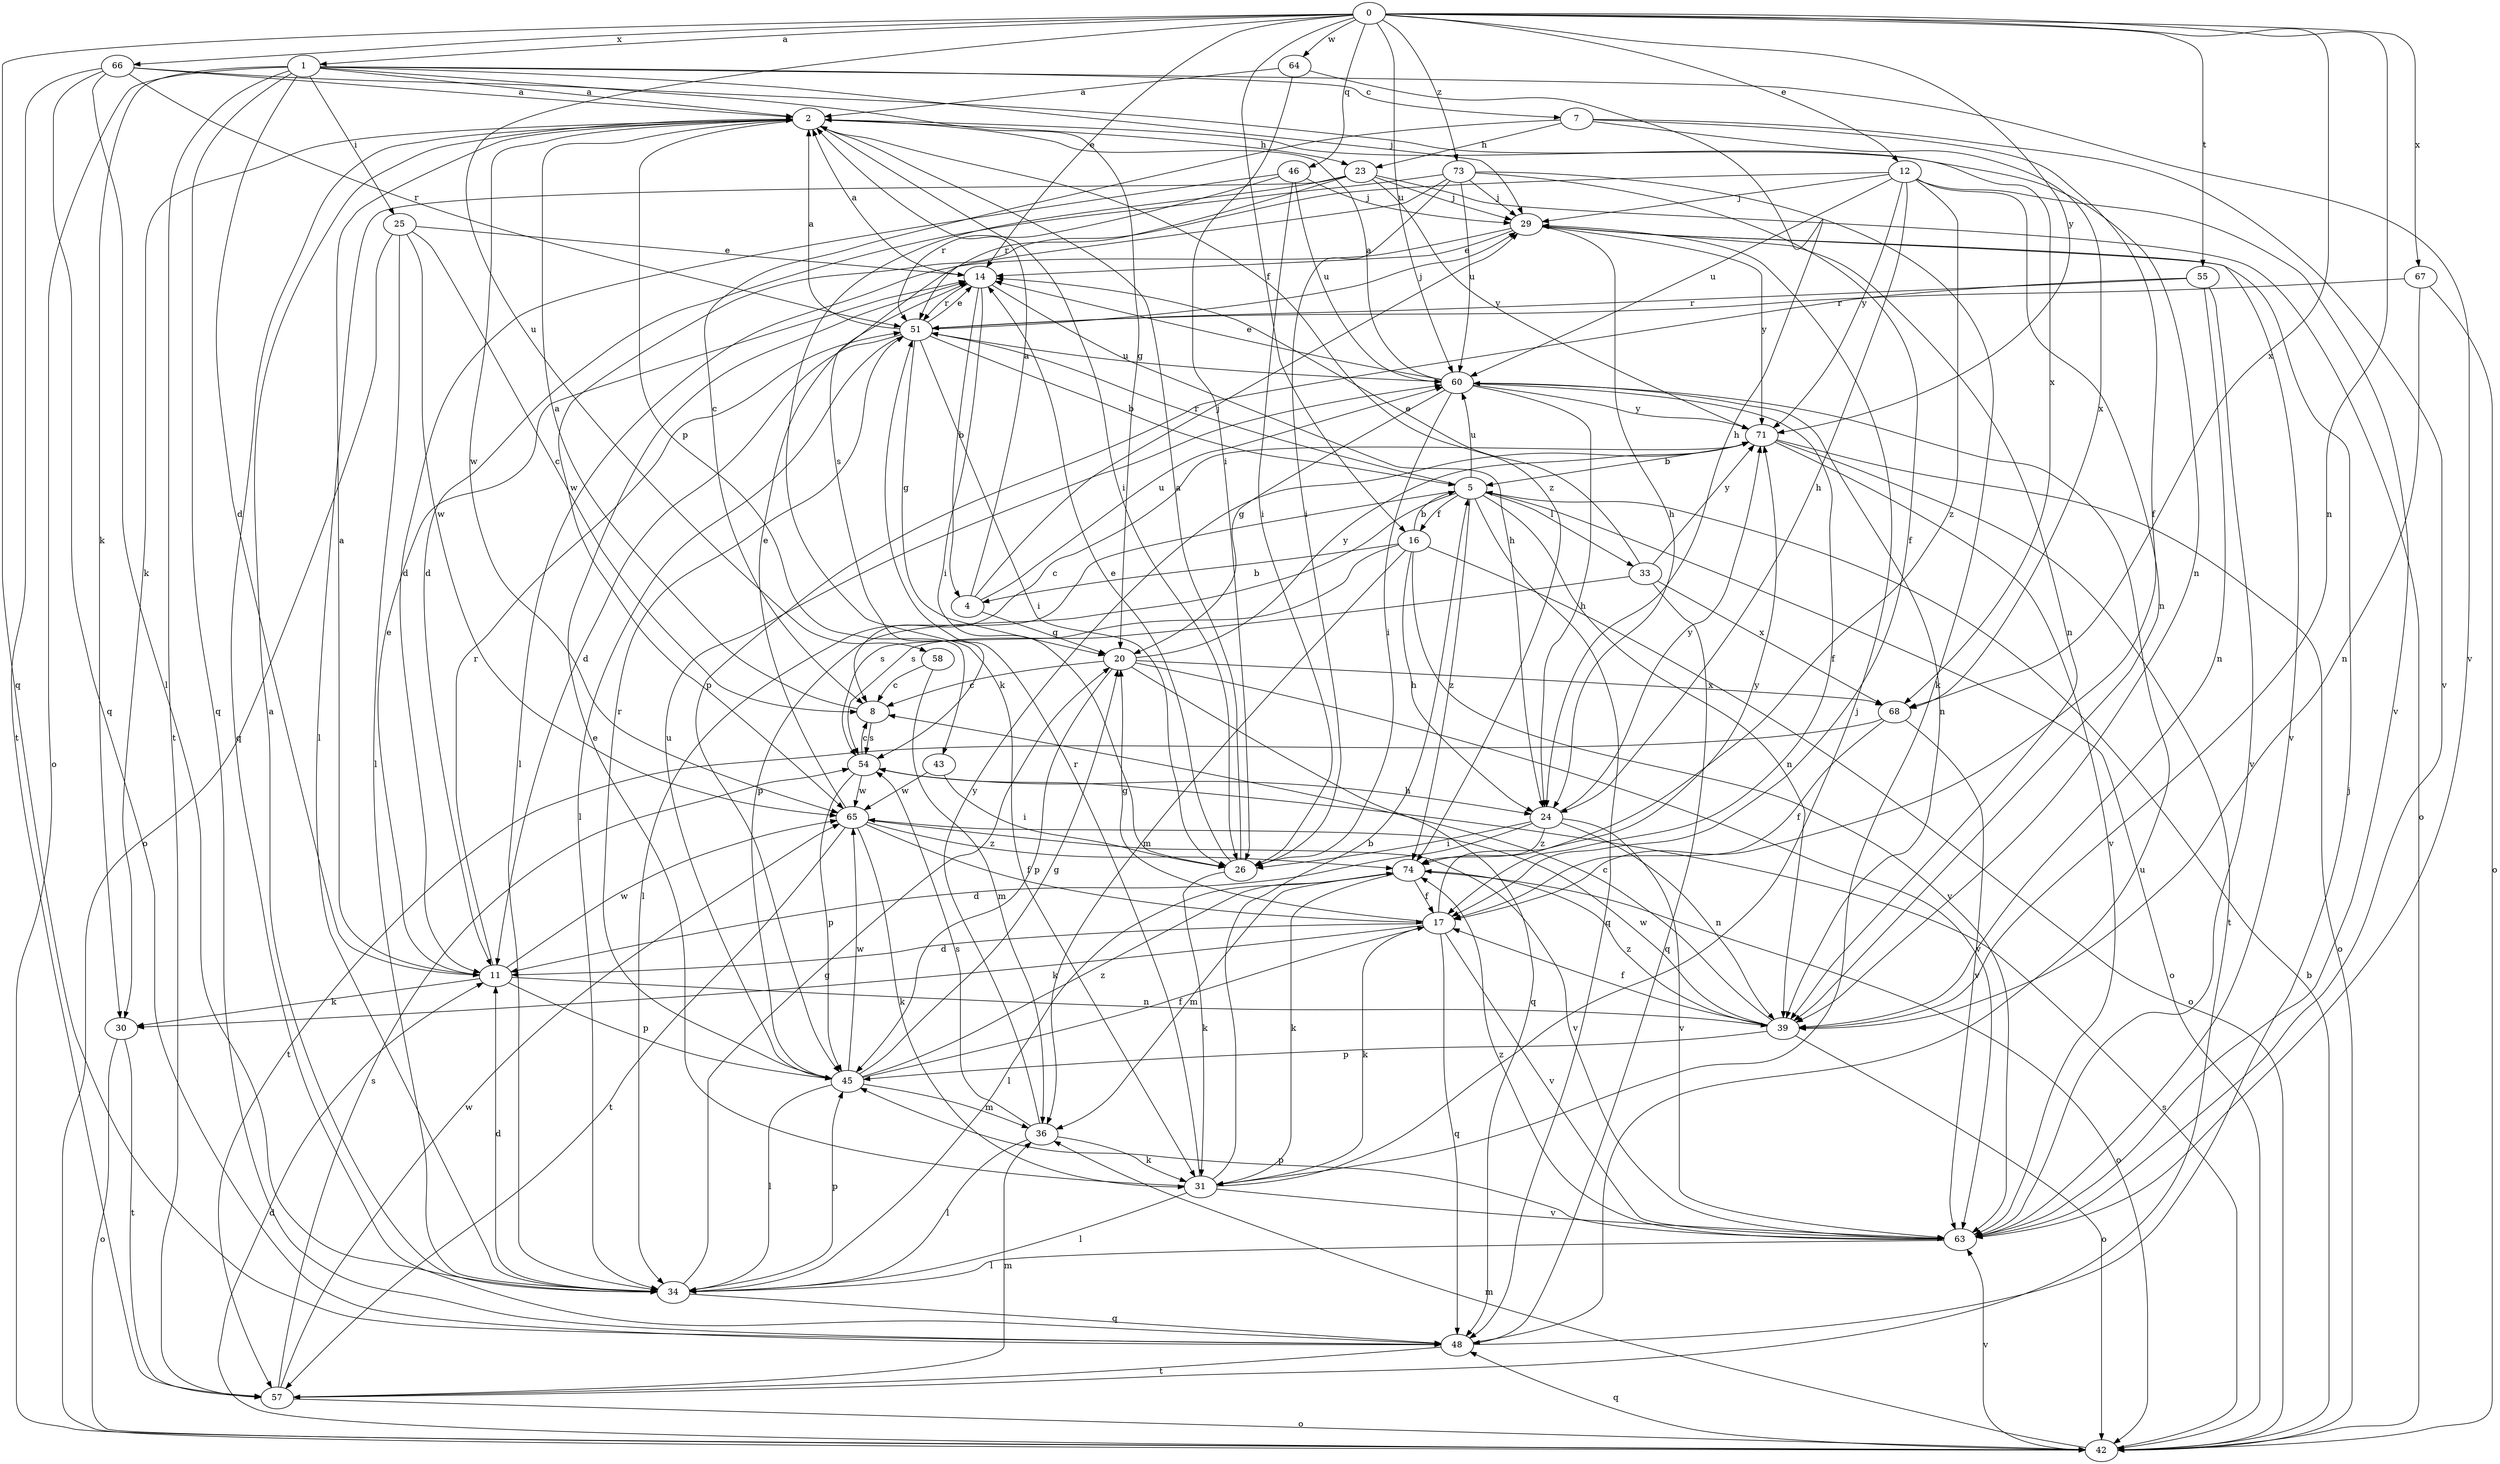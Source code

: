 strict digraph  {
0;
1;
2;
4;
5;
7;
8;
11;
12;
14;
16;
17;
20;
23;
24;
25;
26;
29;
30;
31;
33;
34;
36;
39;
42;
43;
45;
46;
48;
51;
54;
55;
57;
58;
60;
63;
64;
65;
66;
67;
68;
71;
73;
74;
0 -> 1  [label=a];
0 -> 12  [label=e];
0 -> 14  [label=e];
0 -> 16  [label=f];
0 -> 39  [label=n];
0 -> 46  [label=q];
0 -> 48  [label=q];
0 -> 55  [label=t];
0 -> 58  [label=u];
0 -> 60  [label=u];
0 -> 64  [label=w];
0 -> 66  [label=x];
0 -> 67  [label=x];
0 -> 68  [label=x];
0 -> 71  [label=y];
0 -> 73  [label=z];
1 -> 2  [label=a];
1 -> 7  [label=c];
1 -> 11  [label=d];
1 -> 20  [label=g];
1 -> 25  [label=i];
1 -> 29  [label=j];
1 -> 30  [label=k];
1 -> 42  [label=o];
1 -> 48  [label=q];
1 -> 57  [label=t];
1 -> 63  [label=v];
2 -> 23  [label=h];
2 -> 26  [label=i];
2 -> 30  [label=k];
2 -> 39  [label=n];
2 -> 43  [label=p];
2 -> 48  [label=q];
2 -> 65  [label=w];
2 -> 74  [label=z];
4 -> 2  [label=a];
4 -> 20  [label=g];
4 -> 29  [label=j];
4 -> 60  [label=u];
5 -> 16  [label=f];
5 -> 33  [label=l];
5 -> 34  [label=l];
5 -> 39  [label=n];
5 -> 42  [label=o];
5 -> 45  [label=p];
5 -> 48  [label=q];
5 -> 51  [label=r];
5 -> 60  [label=u];
5 -> 74  [label=z];
7 -> 8  [label=c];
7 -> 17  [label=f];
7 -> 23  [label=h];
7 -> 63  [label=v];
7 -> 68  [label=x];
8 -> 2  [label=a];
8 -> 54  [label=s];
11 -> 2  [label=a];
11 -> 14  [label=e];
11 -> 30  [label=k];
11 -> 39  [label=n];
11 -> 45  [label=p];
11 -> 51  [label=r];
11 -> 65  [label=w];
12 -> 24  [label=h];
12 -> 29  [label=j];
12 -> 39  [label=n];
12 -> 60  [label=u];
12 -> 63  [label=v];
12 -> 65  [label=w];
12 -> 71  [label=y];
12 -> 74  [label=z];
14 -> 2  [label=a];
14 -> 4  [label=b];
14 -> 24  [label=h];
14 -> 26  [label=i];
14 -> 51  [label=r];
16 -> 4  [label=b];
16 -> 5  [label=b];
16 -> 24  [label=h];
16 -> 36  [label=m];
16 -> 42  [label=o];
16 -> 54  [label=s];
16 -> 63  [label=v];
17 -> 11  [label=d];
17 -> 20  [label=g];
17 -> 30  [label=k];
17 -> 31  [label=k];
17 -> 48  [label=q];
17 -> 63  [label=v];
17 -> 71  [label=y];
20 -> 8  [label=c];
20 -> 45  [label=p];
20 -> 48  [label=q];
20 -> 63  [label=v];
20 -> 68  [label=x];
20 -> 71  [label=y];
23 -> 29  [label=j];
23 -> 31  [label=k];
23 -> 34  [label=l];
23 -> 42  [label=o];
23 -> 51  [label=r];
23 -> 71  [label=y];
24 -> 11  [label=d];
24 -> 26  [label=i];
24 -> 39  [label=n];
24 -> 63  [label=v];
24 -> 71  [label=y];
24 -> 74  [label=z];
25 -> 8  [label=c];
25 -> 14  [label=e];
25 -> 34  [label=l];
25 -> 42  [label=o];
25 -> 65  [label=w];
26 -> 2  [label=a];
26 -> 14  [label=e];
26 -> 31  [label=k];
29 -> 14  [label=e];
29 -> 24  [label=h];
29 -> 34  [label=l];
29 -> 39  [label=n];
29 -> 63  [label=v];
29 -> 71  [label=y];
30 -> 42  [label=o];
30 -> 57  [label=t];
31 -> 5  [label=b];
31 -> 14  [label=e];
31 -> 29  [label=j];
31 -> 34  [label=l];
31 -> 51  [label=r];
31 -> 63  [label=v];
33 -> 14  [label=e];
33 -> 48  [label=q];
33 -> 54  [label=s];
33 -> 68  [label=x];
33 -> 71  [label=y];
34 -> 2  [label=a];
34 -> 11  [label=d];
34 -> 20  [label=g];
34 -> 45  [label=p];
34 -> 48  [label=q];
36 -> 31  [label=k];
36 -> 34  [label=l];
36 -> 54  [label=s];
36 -> 71  [label=y];
39 -> 8  [label=c];
39 -> 17  [label=f];
39 -> 42  [label=o];
39 -> 45  [label=p];
39 -> 65  [label=w];
39 -> 74  [label=z];
42 -> 5  [label=b];
42 -> 11  [label=d];
42 -> 36  [label=m];
42 -> 48  [label=q];
42 -> 54  [label=s];
42 -> 63  [label=v];
43 -> 26  [label=i];
43 -> 65  [label=w];
45 -> 17  [label=f];
45 -> 20  [label=g];
45 -> 34  [label=l];
45 -> 36  [label=m];
45 -> 51  [label=r];
45 -> 60  [label=u];
45 -> 65  [label=w];
45 -> 74  [label=z];
46 -> 11  [label=d];
46 -> 26  [label=i];
46 -> 29  [label=j];
46 -> 51  [label=r];
46 -> 60  [label=u];
48 -> 29  [label=j];
48 -> 57  [label=t];
48 -> 60  [label=u];
51 -> 2  [label=a];
51 -> 5  [label=b];
51 -> 11  [label=d];
51 -> 14  [label=e];
51 -> 20  [label=g];
51 -> 26  [label=i];
51 -> 29  [label=j];
51 -> 34  [label=l];
51 -> 60  [label=u];
54 -> 8  [label=c];
54 -> 24  [label=h];
54 -> 45  [label=p];
54 -> 65  [label=w];
55 -> 39  [label=n];
55 -> 45  [label=p];
55 -> 51  [label=r];
55 -> 63  [label=v];
57 -> 36  [label=m];
57 -> 42  [label=o];
57 -> 54  [label=s];
57 -> 65  [label=w];
58 -> 8  [label=c];
58 -> 36  [label=m];
60 -> 2  [label=a];
60 -> 14  [label=e];
60 -> 17  [label=f];
60 -> 20  [label=g];
60 -> 24  [label=h];
60 -> 26  [label=i];
60 -> 39  [label=n];
60 -> 71  [label=y];
63 -> 34  [label=l];
63 -> 45  [label=p];
63 -> 74  [label=z];
64 -> 2  [label=a];
64 -> 24  [label=h];
64 -> 26  [label=i];
65 -> 14  [label=e];
65 -> 17  [label=f];
65 -> 31  [label=k];
65 -> 57  [label=t];
65 -> 63  [label=v];
65 -> 74  [label=z];
66 -> 2  [label=a];
66 -> 34  [label=l];
66 -> 48  [label=q];
66 -> 51  [label=r];
66 -> 57  [label=t];
66 -> 68  [label=x];
67 -> 39  [label=n];
67 -> 42  [label=o];
67 -> 51  [label=r];
68 -> 17  [label=f];
68 -> 57  [label=t];
68 -> 63  [label=v];
71 -> 5  [label=b];
71 -> 8  [label=c];
71 -> 42  [label=o];
71 -> 57  [label=t];
71 -> 63  [label=v];
73 -> 11  [label=d];
73 -> 17  [label=f];
73 -> 26  [label=i];
73 -> 29  [label=j];
73 -> 31  [label=k];
73 -> 54  [label=s];
73 -> 60  [label=u];
74 -> 17  [label=f];
74 -> 31  [label=k];
74 -> 34  [label=l];
74 -> 36  [label=m];
74 -> 42  [label=o];
}

